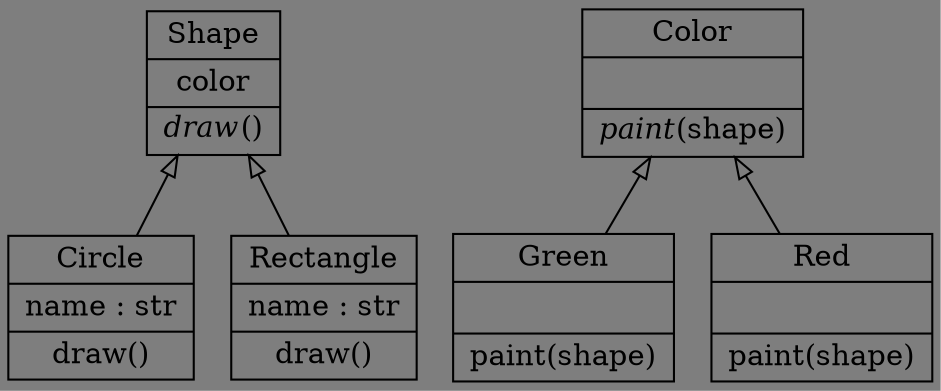 digraph "classes_2._桥模式_2.py" {
rankdir=BT
bgcolor="#7e7e7e"
charset="utf-8"
"2._桥模式_2.Circle" [color="black", fontcolor="black", label=<{Circle|name : str<br ALIGN="LEFT"/>|draw()<br ALIGN="LEFT"/>}>, shape="record", style="solid"];
"2._桥模式_2.Color" [color="black", fontcolor="black", label=<{Color|<br ALIGN="LEFT"/>|<I>paint</I>(shape)<br ALIGN="LEFT"/>}>, shape="record", style="solid"];
"2._桥模式_2.Green" [color="black", fontcolor="black", label=<{Green|<br ALIGN="LEFT"/>|paint(shape)<br ALIGN="LEFT"/>}>, shape="record", style="solid"];
"2._桥模式_2.Rectangle" [color="black", fontcolor="black", label=<{Rectangle|name : str<br ALIGN="LEFT"/>|draw()<br ALIGN="LEFT"/>}>, shape="record", style="solid"];
"2._桥模式_2.Red" [color="black", fontcolor="black", label=<{Red|<br ALIGN="LEFT"/>|paint(shape)<br ALIGN="LEFT"/>}>, shape="record", style="solid"];
"2._桥模式_2.Shape" [color="black", fontcolor="black", label=<{Shape|color<br ALIGN="LEFT"/>|<I>draw</I>()<br ALIGN="LEFT"/>}>, shape="record", style="solid"];
"2._桥模式_2.Circle" -> "2._桥模式_2.Shape" [arrowhead="empty", arrowtail="none"];
"2._桥模式_2.Green" -> "2._桥模式_2.Color" [arrowhead="empty", arrowtail="none"];
"2._桥模式_2.Rectangle" -> "2._桥模式_2.Shape" [arrowhead="empty", arrowtail="none"];
"2._桥模式_2.Red" -> "2._桥模式_2.Color" [arrowhead="empty", arrowtail="none"];
}
